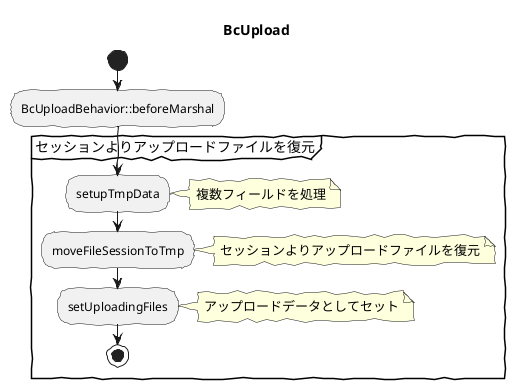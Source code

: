 @startuml
skinparam handwritten true
skinparam backgroundColor white
title BcUpload

start

:BcUploadBehavior::beforeMarshal;

group セッションよりアップロードファイルを復元
	:setupTmpData;
		note right
			複数フィールドを処理
		end note	
	:moveFileSessionToTmp;
		note right
			セッションよりアップロードファイルを復元
		end note	
	:setUploadingFiles;
		note right
			アップロードデータとしてセット
		end note	
stop
@enduml
